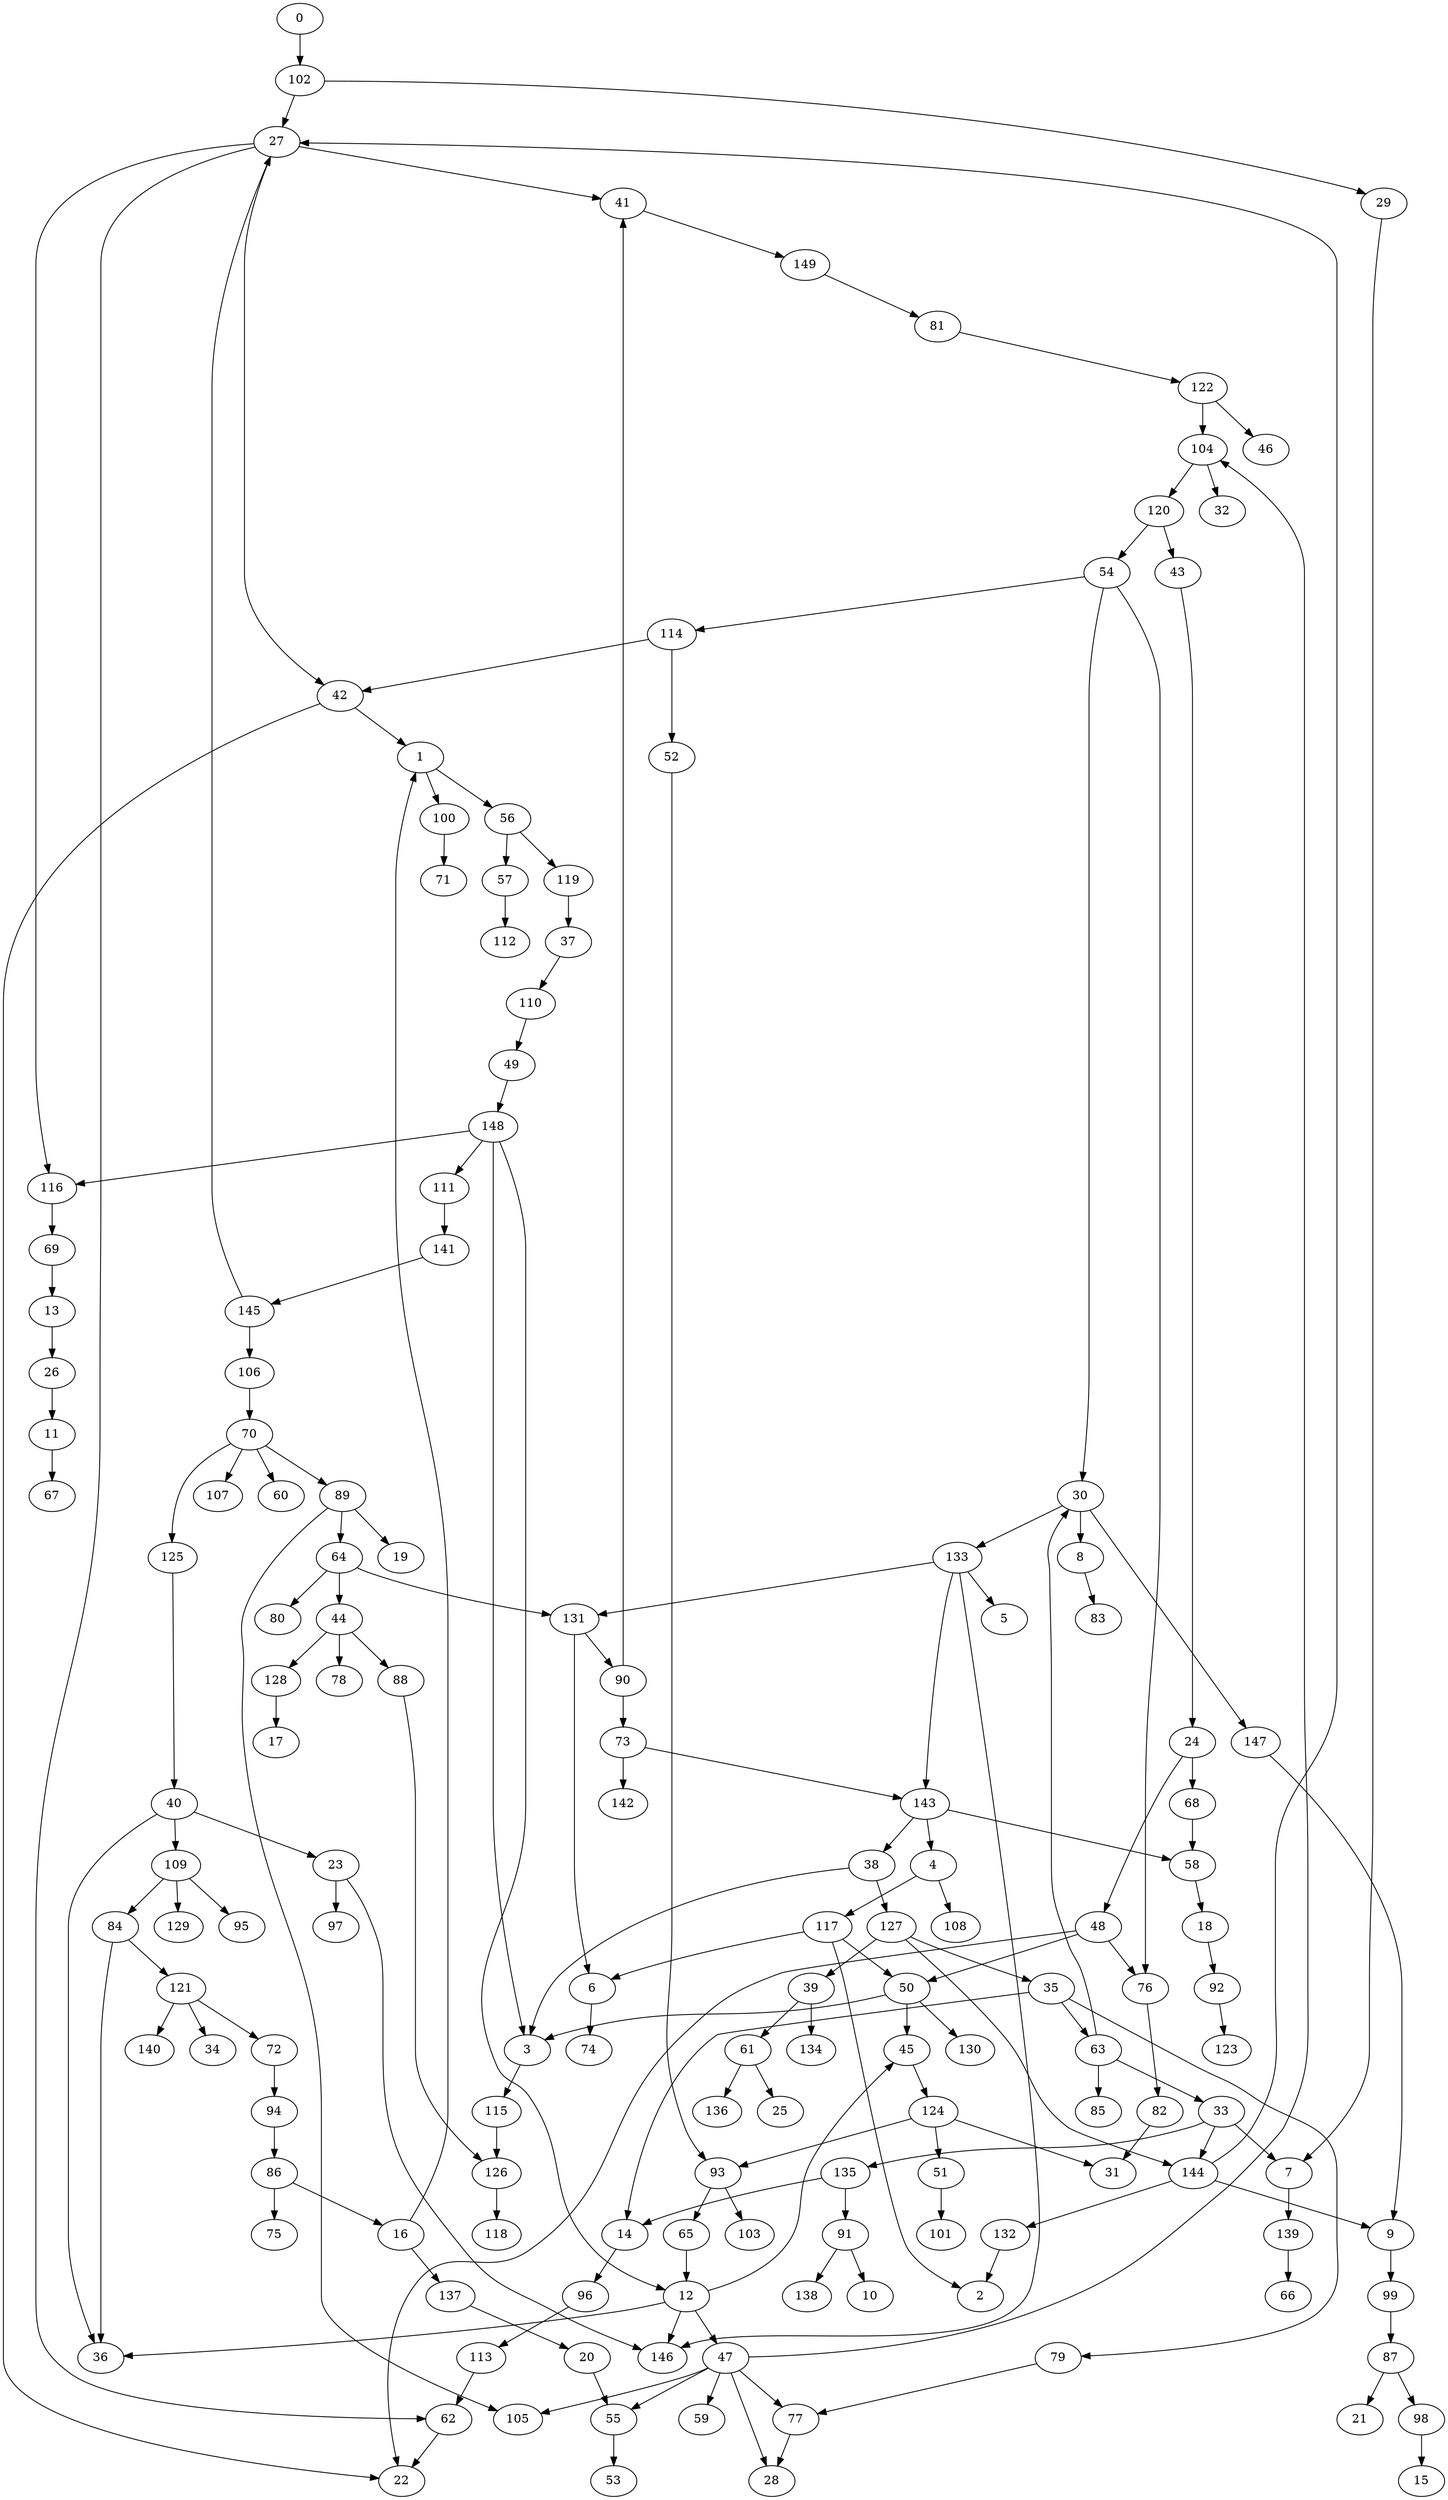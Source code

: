 strict digraph {
	graph [bb="0,0,1623,2916"];
	node [label="\N"];
	0	[height=0.5,
		pos="255,2898",
		width=0.75];
	102	[height=0.5,
		pos="255,2826",
		width=0.75];
	0 -> 102	[pos="e,255,2844.1 255,2879.7 255,2872 255,2862.7 255,2854.1"];
	1	[height=0.5,
		pos="526,2034",
		width=0.75];
	56	[height=0.5,
		pos="490,1962",
		width=0.75];
	1 -> 56	[pos="e,498.3,1979.1 517.65,2016.8 513.29,2008.3 507.85,1997.7 502.96,1988.2"];
	100	[height=0.5,
		pos="562,1962",
		width=0.75];
	1 -> 100	[pos="e,553.7,1979.1 534.35,2016.8 538.71,2008.3 544.15,1997.7 549.04,1988.2"];
	2	[height=0.5,
		pos="935,234",
		width=0.75];
	3	[height=0.5,
		pos="1124,522",
		width=0.75];
	115	[height=0.5,
		pos="1125,450",
		width=0.75];
	3 -> 115	[pos="e,1124.8,468.1 1124.2,503.7 1124.4,495.98 1124.5,486.71 1124.6,478.11"];
	4	[height=0.5,
		pos="1060,738",
		width=0.75];
	108	[height=0.5,
		pos="1124,666",
		width=0.75];
	4 -> 108	[pos="e,1110.4,681.82 1073.6,722.15 1082.3,712.6 1093.8,699.99 1103.7,689.25"];
	117	[height=0.5,
		pos="1052,666",
		width=0.75];
	4 -> 117	[pos="e,1054,684.1 1058,719.7 1057.1,711.98 1056.1,702.71 1055.1,694.11"];
	5	[height=0.5,
		pos="1124,1026",
		width=0.75];
	6	[height=0.5,
		pos="723,594",
		width=0.75];
	74	[height=0.5,
		pos="685,522",
		width=0.75];
	6 -> 74	[pos="e,693.77,539.15 714.19,576.76 709.58,568.28 703.84,557.71 698.68,548.2"];
	7	[height=0.5,
		pos="1261,378",
		width=0.75];
	139	[height=0.5,
		pos="1261,306",
		width=0.75];
	7 -> 139	[pos="e,1261,324.1 1261,359.7 1261,351.98 1261,342.71 1261,334.11"];
	8	[height=0.5,
		pos="1234,1098",
		width=0.75];
	83	[height=0.5,
		pos="1234,1026",
		width=0.75];
	8 -> 83	[pos="e,1234,1044.1 1234,1079.7 1234,1072 1234,1062.7 1234,1054.1"];
	9	[height=0.5,
		pos="609,306",
		width=0.75];
	99	[height=0.5,
		pos="605,234",
		width=0.75];
	9 -> 99	[pos="e,605.98,252.1 608.01,287.7 607.57,279.98 607.04,270.71 606.55,262.11"];
	10	[height=0.5,
		pos="1079,234",
		width=0.75];
	11	[height=0.5,
		pos="169,1242",
		width=0.75];
	67	[height=0.5,
		pos="169,1170",
		width=0.75];
	11 -> 67	[pos="e,169,1188.1 169,1223.7 169,1216 169,1206.7 169,1198.1"];
	12	[height=0.5,
		pos="1261,234",
		width=0.75];
	36	[height=0.5,
		pos="148,162",
		width=0.75];
	12 -> 36	[pos="e,171.88,170.48 1241,221.79 1235.9,219.46 1230.4,217.31 1225,216 1006.5,162.91 436.49,212.23 214,180 203.37,178.46 191.99,175.88 \
181.71,173.18"];
	45	[height=0.5,
		pos="1272,522",
		width=0.75];
	12 -> 45	[pos="e,1291.9,509.44 1287,238.81 1332.3,246.03 1422.5,263.22 1441,288 1469.8,326.44 1462.6,353.14 1441,396 1425.9,426.04 1344.9,477.65 \
1300.7,504.18"];
	47	[height=0.5,
		pos="1160,162",
		width=0.75];
	12 -> 47	[pos="e,1178.2,175.64 1242.9,220.49 1227.2,209.6 1204.3,193.69 1186.5,181.37"];
	146	[height=0.5,
		pos="1088,162",
		width=0.75];
	12 -> 146	[pos="e,1109.2,173.42 1239.8,222.58 1235,220.32 1229.9,218.01 1225,216 1181,197.8 1168,198.2 1124,180 1122.2,179.25 1120.3,178.45 1118.4,\
177.63"];
	13	[height=0.5,
		pos="169,1386",
		width=0.75];
	26	[height=0.5,
		pos="169,1314",
		width=0.75];
	13 -> 26	[pos="e,169,1332.1 169,1367.7 169,1360 169,1350.7 169,1342.1"];
	14	[height=0.5,
		pos="825,306",
		width=0.75];
	96	[height=0.5,
		pos="461,234",
		width=0.75];
	14 -> 96	[pos="e,481.5,246.05 804.5,293.95 799.54,291.66 794.18,289.5 789,288 663.4,251.62 622.6,288.38 497,252 495.06,251.44 493.09,250.78 491.13,\
250.06"];
	15	[height=0.5,
		pos="387,18",
		width=0.75];
	16	[height=0.5,
		pos="461,306",
		width=0.75];
	16 -> 1	[pos="e,548.49,2023.7 465.76,324.01 476.87,362.97 506.16,461.33 540,540 554.3,573.24 557.81,581.97 578,612 636.25,698.66 683.19,698.16 \
729,792 746.74,828.35 748,840.55 748,881 748,1243 748,1243 748,1243 748,1343.9 672,1356.1 672,1457 672,1891 672,1891 672,1891 672,\
1954.3 600.65,1998.5 557.71,2019.4"];
	137	[height=0.5,
		pos="533,234",
		width=0.75];
	16 -> 137	[pos="e,518.2,249.38 475.57,290.83 485.75,280.94 499.52,267.55 511.03,256.36"];
	17	[height=0.5,
		pos="397,882",
		width=0.75];
	18	[height=0.5,
		pos="1402,666",
		width=0.75];
	92	[height=0.5,
		pos="1415,594",
		width=0.75];
	18 -> 92	[pos="e,1411.8,612.28 1405.1,648.05 1406.6,640.35 1408.3,631.03 1409.9,622.36"];
	19	[height=0.5,
		pos="469,1098",
		width=0.75];
	20	[height=0.5,
		pos="826,162",
		width=0.75];
	55	[height=0.5,
		pos="834,90",
		width=0.75];
	20 -> 55	[pos="e,832.05,108.1 827.98,143.7 828.86,135.98 829.92,126.71 830.9,118.11"];
	21	[height=0.5,
		pos="315,90",
		width=0.75];
	22	[height=0.5,
		pos="167,18",
		width=0.75];
	23	[height=0.5,
		pos="385,738",
		width=0.75];
	97	[height=0.5,
		pos="385,666",
		width=0.75];
	23 -> 97	[pos="e,385,684.1 385,719.7 385,711.98 385,702.71 385,694.11"];
	23 -> 146	[pos="e,1062.4,168.46 397.56,722 430.35,681.27 516,564.05 516,451 516,451 516,451 516,377 516,336.03 510.47,316.4 540,288 549.49,278.87 \
932.94,196.19 1052.7,170.55"];
	24	[height=0.5,
		pos="1457,882",
		width=0.75];
	48	[height=0.5,
		pos="1512,666",
		width=0.75];
	24 -> 48	[pos="e,1512.6,684.07 1470.2,865.88 1478.2,855.83 1487.8,841.97 1493,828 1509.7,783.22 1512.6,727.01 1512.7,694.24"];
	68	[height=0.5,
		pos="1457,810",
		width=0.75];
	24 -> 68	[pos="e,1457,828.1 1457,863.7 1457,855.98 1457,846.71 1457,838.11"];
	25	[height=0.5,
		pos="837,450",
		width=0.75];
	26 -> 11	[pos="e,169,1260.1 169,1295.7 169,1288 169,1278.7 169,1270.1"];
	27	[height=0.5,
		pos="228,2754",
		width=0.75];
	41	[height=0.5,
		pos="710,2682",
		width=0.75];
	27 -> 41	[pos="e,683.72,2686.8 254.26,2749.2 335.12,2737.4 580.54,2701.8 673.65,2688.3"];
	42	[height=0.5,
		pos="390,2106",
		width=0.75];
	27 -> 42	[pos="e,373.91,2120.5 222.32,2736 219.18,2725.7 215.59,2712.3 214,2700 211.94,2684.1 211.53,2679.8 214,2664 233.34,2540 300,2520.5 300,\
2395 300,2395 300,2395 300,2249 300,2199.3 339.78,2152.9 366.45,2127.4"];
	62	[height=0.5,
		pos="167,90",
		width=0.75];
	27 -> 62	[pos="e,145.99,101.67 201.85,2749.3 141.96,2739.2 0,2705.2 0,2611 0,2611 0,2611 0,593 5.915e-15,496.4 38,475.6 38,379 38,379 38,379 38,\
233 38,174.51 98.708,129.44 136.83,106.91"];
	116	[height=0.5,
		pos="169,1530",
		width=0.75];
	27 -> 116	[pos="e,165.64,1548 213.7,2738.2 191.69,2713.9 152,2662.7 152,2611 152,2611 152,2611 152,1673 152,1632.7 158.83,1586.4 163.83,1558"];
	28	[height=0.5,
		pos="1123,18",
		width=0.75];
	29	[height=0.5,
		pos="1187,2682",
		width=0.75];
	29 -> 7	[pos="e,1282,389.57 1213.3,2677.5 1302.5,2665 1588,2618.8 1588,2539 1588,2539 1588,2539 1588,881 1588,785.88 1585,762.12 1585,667 1585,\
667 1585,667 1585,593 1585,535.14 1536.9,537.91 1490,504 1454.9,478.64 1344.7,421.53 1291,394.17"];
	30	[height=0.5,
		pos="1179,1170",
		width=0.75];
	30 -> 8	[pos="e,1222.1,1114.2 1190.9,1153.8 1198.2,1144.5 1207.7,1132.5 1215.9,1122.1"];
	133	[height=0.5,
		pos="1069,1098",
		width=0.75];
	30 -> 133	[pos="e,1087.9,1111.1 1159.8,1156.8 1142.3,1145.7 1116.2,1129.1 1096.5,1116.5"];
	147	[height=0.5,
		pos="889,882",
		width=0.75];
	30 -> 147	[pos="e,894.86,899.73 1153,1164.9 1121.6,1158.9 1068.7,1145 1033,1116 962.54,1058.7 917.06,957.21 898.51,909.36"];
	31	[height=0.5,
		pos="1405,378",
		width=0.75];
	32	[height=0.5,
		pos="1356,2322",
		width=0.75];
	33	[height=0.5,
		pos="981,450",
		width=0.75];
	33 -> 7	[pos="e,1240.4,389.87 1001.6,438.13 1006.5,435.84 1011.9,433.63 1017,432 1106.5,403.71 1135.5,424.29 1225,396 1226.9,395.39 1228.9,394.7 \
1230.8,393.95"];
	135	[height=0.5,
		pos="981,378",
		width=0.75];
	33 -> 135	[pos="e,981,396.1 981,431.7 981,423.98 981,414.71 981,406.11"];
	144	[height=0.5,
		pos="647,378",
		width=0.75];
	33 -> 144	[pos="e,667.52,390 960.48,438 955.53,435.71 950.17,433.54 945,432 832.33,398.52 795.67,429.48 683,396 681.06,395.42 679.1,394.76 677.14,\
394.03"];
	34	[height=0.5,
		pos="313,522",
		width=0.75];
	35	[height=0.5,
		pos="835,594",
		width=0.75];
	35 -> 14	[pos="e,813.13,322.62 823.08,577.55 806.56,554.98 777.64,511.01 768,468 756.78,417.97 786.73,362.06 807.35,331.05"];
	63	[height=0.5,
		pos="980,522",
		width=0.75];
	35 -> 63	[pos="e,958.52,533.37 856.4,582.67 880.92,570.83 921.31,551.33 949.22,537.86"];
	79	[height=0.5,
		pos="971,162",
		width=0.75];
	35 -> 79	[pos="e,950.34,173.67 828.93,576.31 820.67,552.61 806.3,507.68 801,468 798.88,452.14 796.99,447.49 801,432 814.77,378.85 838.47,374.08 \
861,324 881.87,277.59 868.72,256.9 899,216 910.24,200.81 927.07,188.09 941.64,178.91"];
	37	[height=0.5,
		pos="490,1818",
		width=0.75];
	110	[height=0.5,
		pos="490,1746",
		width=0.75];
	37 -> 110	[pos="e,490,1764.1 490,1799.7 490,1792 490,1782.7 490,1774.1"];
	38	[height=0.5,
		pos="988,738",
		width=0.75];
	38 -> 3	[pos="e,1108.5,536.87 991.16,720.11 995.11,701.57 1003,671.34 1016,648 1038.9,606.86 1076.9,567.06 1101.2,543.82"];
	127	[height=0.5,
		pos="871,666",
		width=0.75];
	38 -> 127	[pos="e,890.65,678.75 968.42,725.28 949.52,713.98 920.71,696.74 899.31,683.94"];
	39	[height=0.5,
		pos="908,594",
		width=0.75];
	61	[height=0.5,
		pos="908,522",
		width=0.75];
	39 -> 61	[pos="e,908,540.1 908,575.7 908,567.98 908,558.71 908,550.11"];
	134	[height=0.5,
		pos="1052,522",
		width=0.75];
	39 -> 134	[pos="e,1030.7,533.37 929.25,582.67 953.6,570.83 993.72,551.33 1021.4,537.86"];
	40	[height=0.5,
		pos="265,810",
		width=0.75];
	40 -> 23	[pos="e,365.16,750.58 284.82,797.44 304.27,786.09 334.16,768.66 356.23,755.78"];
	40 -> 36	[pos="e,134.46,177.91 239.9,802.84 188.49,788.56 76,748.06 76,667 76,667 76,667 76,305 76,258.86 106.62,212.51 127.92,185.85"];
	109	[height=0.5,
		pos="246,738",
		width=0.75];
	40 -> 109	[pos="e,250.56,755.79 260.4,792.05 258.25,784.14 255.65,774.54 253.24,765.69"];
	149	[height=0.5,
		pos="774,2610",
		width=0.75];
	41 -> 149	[pos="e,760.45,2625.8 723.57,2666.2 732.31,2656.6 743.83,2644 753.66,2633.2"];
	42 -> 1	[pos="e,505.15,2045.7 410.66,2094.4 433.42,2082.7 470.24,2063.7 496.15,2050.4"];
	42 -> 22	[pos="e,143.07,26.704 373.91,2091.5 348.02,2068.2 300,2017.6 300,1963 300,1963 300,1963 300,1889 300,1788.1 224,1775.9 224,1675 224,1675 \
224,1675 224,1241 224,1200.6 215.83,1191 205,1152 201.19,1138.3 38,681.25 38,667 38,667 38,667 38,593 38,496.4 5.915e-15,475.6 0,\
379 0,379 0,379 0,161 0,91.571 84.808,48.984 133.55,30.24"];
	43	[height=0.5,
		pos="1449,2250",
		width=0.75];
	43 -> 24	[pos="e,1456.4,900.05 1450,2232 1451.4,2205.3 1454,2152.1 1454,2107 1454,2107 1454,2107 1454,1025 1454,984.99 1455.2,938.65 1456.1,910.08"];
	44	[height=0.5,
		pos="469,1026",
		width=0.75];
	78	[height=0.5,
		pos="469,954",
		width=0.75];
	44 -> 78	[pos="e,469,972.1 469,1007.7 469,999.98 469,990.71 469,982.11"];
	88	[height=0.5,
		pos="507,810",
		width=0.75];
	44 -> 88	[pos="e,509.92,827.95 482.69,1010.1 490.88,1000.1 500.53,986.22 505,972 519.23,926.72 515.46,870.67 511.31,838.06"];
	128	[height=0.5,
		pos="397,954",
		width=0.75];
	44 -> 128	[pos="e,411.8,969.38 454.43,1010.8 444.25,1000.9 430.48,987.55 418.97,976.36"];
	124	[height=0.5,
		pos="1290,450",
		width=0.75];
	45 -> 124	[pos="e,1285.7,467.79 1276.4,504.05 1278.4,496.14 1280.9,486.54 1283.1,477.69"];
	46	[height=0.5,
		pos="1242,2394",
		width=0.75];
	47 -> 28	[pos="e,1139.2,32.434 1165.7,144.37 1171,126.06 1176.8,96.028 1168,72 1163.6,59.906 1155,48.684 1146.5,39.709"];
	47 -> 55	[pos="e,860.56,93.516 1139.4,150.17 1134.5,147.87 1129.1,145.65 1124,144 1035.4,115.53 926.41,100.77 870.65,94.603"];
	59	[height=0.5,
		pos="1132,90",
		width=0.75];
	47 -> 59	[pos="e,1138.6,107.47 1153.4,144.41 1150.1,136.22 1146.1,126.14 1142.4,116.95"];
	77	[height=0.5,
		pos="1060,90",
		width=0.75];
	47 -> 77	[pos="e,1078.1,103.64 1142.1,148.49 1126.7,137.7 1104.3,121.98 1086.7,109.7"];
	104	[height=0.5,
		pos="1392,2394",
		width=0.75];
	47 -> 104	[pos="e,1415.3,2384.6 1186.2,166.39 1275.7,178.71 1564,224.61 1564,305 1564,379 1564,379 1564,379 1564,477.66 1623,494.34 1623,593 1623,\
667 1623,667 1623,667 1623,767.49 1550,780.51 1550,881 1550,2251 1550,2251 1550,2251 1550,2317.8 1470.9,2361.2 1424.6,2380.8"];
	105	[height=0.5,
		pos="624,90",
		width=0.75];
	47 -> 105	[pos="e,650.53,93.564 1139.5,149.88 1134.6,147.6 1129.2,145.46 1124,144 1101.7,137.74 772.21,105.38 660.63,94.544"];
	48 -> 22	[pos="e,193.48,21.85 1521,648.8 1543.7,606.08 1602,486.23 1602,379 1602,379 1602,379 1602,161 1602,16.247 790.36,65.959 351,36 299.88,\
32.514 240.92,26.76 203.8,22.925"];
	50	[height=0.5,
		pos="1272,594",
		width=0.75];
	48 -> 50	[pos="e,1296.4,602.12 1487.7,657.9 1444.7,645.38 1355.4,619.32 1306.2,604.99"];
	76	[height=0.5,
		pos="1492,594",
		width=0.75];
	48 -> 76	[pos="e,1496.8,611.79 1507.2,648.05 1504.9,640.14 1502.2,630.54 1499.6,621.69"];
	49	[height=0.5,
		pos="490,1674",
		width=0.75];
	148	[height=0.5,
		pos="490,1602",
		width=0.75];
	49 -> 148	[pos="e,490,1620.1 490,1655.7 490,1648 490,1638.7 490,1630.1"];
	50 -> 3	[pos="e,1145.5,533.19 1250.5,582.82 1225.3,570.9 1183.3,551.06 1154.7,537.52"];
	50 -> 45	[pos="e,1272,540.1 1272,575.7 1272,567.98 1272,558.71 1272,550.11"];
	130	[height=0.5,
		pos="1344,522",
		width=0.75];
	50 -> 130	[pos="e,1329.2,537.38 1286.6,578.83 1296.7,568.94 1310.5,555.55 1322,544.36"];
	51	[height=0.5,
		pos="1189,378",
		width=0.75];
	101	[height=0.5,
		pos="1189,306",
		width=0.75];
	51 -> 101	[pos="e,1189,324.1 1189,359.7 1189,351.98 1189,342.71 1189,334.11"];
	52	[height=0.5,
		pos="1309,2034",
		width=0.75];
	93	[height=0.5,
		pos="1333,378",
		width=0.75];
	52 -> 93	[pos="e,1341.4,395.43 1312.4,2016 1317.3,1989.5 1326,1936.4 1326,1891 1326,1891 1326,1891 1326,1601 1326,1505.4 1347,1482.6 1347,1387 \
1347,1387 1347,1387 1347,737 1347,684.71 1389.4,555.45 1380,504 1373.5,468.15 1357.3,429.22 1345.7,404.49"];
	53	[height=0.5,
		pos="834,18",
		width=0.75];
	54	[height=0.5,
		pos="1374,2250",
		width=0.75];
	54 -> 30	[pos="e,1199.9,1181.5 1372,2232 1369.1,2205.4 1364,2152.2 1364,2107 1364,2107 1364,2107 1364,1601 1364,1502.8 1309,1485.2 1309,1387 1309,\
1387 1309,1387 1309,1313 1309,1253.9 1247,1208.7 1208.6,1186.4"];
	54 -> 76	[pos="e,1487,612.16 1379.5,2232.2 1387.7,2205.8 1402,2153 1402,2107 1402,2107 1402,2107 1402,881 1402,840.55 1408.1,830.32 1421,792 1426.7,\
775.24 1431.4,772.42 1438,756 1456.7,709.6 1474.3,654 1484.1,621.76"];
	114	[height=0.5,
		pos="1309,2178",
		width=0.75];
	54 -> 114	[pos="e,1322.8,2193.8 1360.2,2234.2 1351.3,2224.6 1339.6,2212 1329.7,2201.2"];
	55 -> 53	[pos="e,834,36.104 834,71.697 834,63.983 834,54.712 834,46.112"];
	57	[height=0.5,
		pos="418,1890",
		width=0.75];
	56 -> 57	[pos="e,432.8,1905.4 475.43,1946.8 465.25,1936.9 451.48,1923.5 439.97,1912.4"];
	119	[height=0.5,
		pos="490,1890",
		width=0.75];
	56 -> 119	[pos="e,490,1908.1 490,1943.7 490,1936 490,1926.7 490,1918.1"];
	112	[height=0.5,
		pos="418,1818",
		width=0.75];
	57 -> 112	[pos="e,418,1836.1 418,1871.7 418,1864 418,1854.7 418,1846.1"];
	58	[height=0.5,
		pos="1402,738",
		width=0.75];
	58 -> 18	[pos="e,1402,684.1 1402,719.7 1402,711.98 1402,702.71 1402,694.11"];
	60	[height=0.5,
		pos="505,1170",
		width=0.75];
	61 -> 25	[pos="e,851.69,465.49 893.29,506.5 883.39,496.73 870.16,483.69 859.01,472.7"];
	136	[height=0.5,
		pos="909,450",
		width=0.75];
	61 -> 136	[pos="e,908.76,468.1 908.25,503.7 908.36,495.98 908.49,486.71 908.61,478.11"];
	62 -> 22	[pos="e,167,36.104 167,71.697 167,63.983 167,54.712 167,46.112"];
	63 -> 30	[pos="e,1179,1152 1000,534.33 1042.4,558.72 1139.1,616.56 1160,648 1182.4,681.67 1179,696.55 1179,737 1179,1027 1179,1027 1179,1027 1179,\
1067 1179,1113.3 1179,1141.9"];
	63 -> 33	[pos="e,980.76,468.1 980.25,503.7 980.36,495.98 980.49,486.71 980.61,478.11"];
	85	[height=0.5,
		pos="1053,450",
		width=0.75];
	63 -> 85	[pos="e,1038.2,465.14 994.77,506.83 1005.2,496.87 1019.2,483.37 1031,472.14"];
	64	[height=0.5,
		pos="397,1098",
		width=0.75];
	64 -> 44	[pos="e,454.2,1041.4 411.57,1082.8 421.75,1072.9 435.52,1059.5 447.03,1048.4"];
	80	[height=0.5,
		pos="397,1026",
		width=0.75];
	64 -> 80	[pos="e,397,1044.1 397,1079.7 397,1072 397,1062.7 397,1054.1"];
	131	[height=0.5,
		pos="655,1026",
		width=0.75];
	64 -> 131	[pos="e,629.2,1031.4 417.63,1086.4 422.58,1084.1 427.91,1081.8 433,1080 497.03,1057.5 574.75,1041.4 619.18,1033.2"];
	65	[height=0.5,
		pos="1405,306",
		width=0.75];
	65 -> 12	[pos="e,1282.3,245.37 1383.8,294.67 1359.4,282.83 1319.3,263.33 1291.6,249.86"];
	66	[height=0.5,
		pos="1189,234",
		width=0.75];
	68 -> 58	[pos="e,1413.9,754.16 1445.1,793.81 1437.8,784.55 1428.3,772.52 1420.1,762.09"];
	69	[height=0.5,
		pos="169,1458",
		width=0.75];
	69 -> 13	[pos="e,169,1404.1 169,1439.7 169,1432 169,1422.7 169,1414.1"];
	70	[height=0.5,
		pos="379,1242",
		width=0.75];
	70 -> 60	[pos="e,484.81,1182.2 399.24,1229.8 420,1218.2 452.48,1200.2 475.98,1187.1"];
	89	[height=0.5,
		pos="361,1170",
		width=0.75];
	70 -> 89	[pos="e,365.32,1187.8 374.64,1224.1 372.61,1216.1 370.14,1206.5 367.86,1197.7"];
	107	[height=0.5,
		pos="433,1170",
		width=0.75];
	70 -> 107	[pos="e,421.05,1186.5 390.98,1225.5 397.98,1216.4 406.94,1204.8 414.79,1194.6"];
	125	[height=0.5,
		pos="278,954",
		width=0.75];
	70 -> 125	[pos="e,278.09,972.25 361.19,1228.2 349.09,1218.5 333.77,1204.2 325,1188 288.38,1120.5 280.17,1028 278.41,982.49"];
	71	[height=0.5,
		pos="562,1890",
		width=0.75];
	72	[height=0.5,
		pos="385,522",
		width=0.75];
	94	[height=0.5,
		pos="385,450",
		width=0.75];
	72 -> 94	[pos="e,385,468.1 385,503.7 385,495.98 385,486.71 385,478.11"];
	73	[height=0.5,
		pos="693,882",
		width=0.75];
	142	[height=0.5,
		pos="693,810",
		width=0.75];
	73 -> 142	[pos="e,693,828.1 693,863.7 693,855.98 693,846.71 693,838.11"];
	143	[height=0.5,
		pos="1031,810",
		width=0.75];
	73 -> 143	[pos="e,1005.3,816.32 718.4,875.74 777.99,863.4 926.84,832.57 995.4,818.37"];
	75	[height=0.5,
		pos="351,306",
		width=0.75];
	82	[height=0.5,
		pos="1509,450",
		width=0.75];
	76 -> 82	[pos="e,1506.9,468.19 1494.1,575.87 1496.9,551.67 1502.3,507.21 1505.7,478.39"];
	77 -> 28	[pos="e,1109.7,33.824 1073.4,74.155 1081.9,64.689 1093.1,52.238 1102.7,41.563"];
	79 -> 77	[pos="e,1043,104.35 987.74,147.83 1001.1,137.34 1020,122.49 1035.1,110.6"];
	81	[height=0.5,
		pos="930,2538",
		width=0.75];
	122	[height=0.5,
		pos="1242,2466",
		width=0.75];
	81 -> 122	[pos="e,1216.5,2472.7 955.27,2531.3 1010.6,2518.9 1142.8,2489.2 1206.5,2475"];
	82 -> 31	[pos="e,1423.4,391.41 1490.4,436.49 1474.1,425.54 1450.3,409.49 1431.9,397.14"];
	84	[height=0.5,
		pos="169,666",
		width=0.75];
	84 -> 36	[pos="e,148,180.05 166.17,647.86 160.44,611.62 148,524.54 148,451 148,451 148,451 148,305 148,265 148,218.65 148,190.08"];
	121	[height=0.5,
		pos="277,594",
		width=0.75];
	84 -> 121	[pos="e,258.4,607.05 187.81,652.81 205,641.67 230.62,625.06 249.99,612.5"];
	86	[height=0.5,
		pos="385,378",
		width=0.75];
	86 -> 16	[pos="e,445.64,321.14 400.38,362.83 411.2,352.87 425.86,339.37 438.05,328.14"];
	86 -> 75	[pos="e,359.08,323.63 377.11,360.76 373.1,352.49 368.11,342.23 363.58,332.9"];
	87	[height=0.5,
		pos="351,162",
		width=0.75];
	87 -> 21	[pos="e,323.3,107.15 342.65,144.76 338.29,136.28 332.85,125.71 327.96,116.2"];
	98	[height=0.5,
		pos="387,90",
		width=0.75];
	87 -> 98	[pos="e,378.7,107.15 359.35,144.76 363.71,136.28 369.15,125.71 374.04,116.2"];
	126	[height=0.5,
		pos="719,378",
		width=0.75];
	88 -> 126	[pos="e,707.05,394.31 522.59,794.94 547.13,771.19 592,720.44 592,667 592,667 592,667 592,593 592,550.89 665.64,448.83 700.77,402.53"];
	89 -> 19	[pos="e,450.4,1111.1 379.81,1156.8 397,1145.7 422.62,1129.1 441.99,1116.5"];
	89 -> 64	[pos="e,388.7,1115.1 369.35,1152.8 373.71,1144.3 379.15,1133.7 384.04,1124.2"];
	89 -> 105	[pos="e,599.37,97.92 357.25,1152 351.71,1125.5 342,1072.5 342,1027 342,1027 342,1027 342,953 342,912.55 346.8,901.87 361,864 380.28,812.59 \
407.03,809.1 421,756 424.82,741.49 417.69,229.1 425,216 460.36,152.59 542.71,116.94 589.64,101.09"];
	90	[height=0.5,
		pos="693,954",
		width=0.75];
	90 -> 41	[pos="e,710,2664 696.36,971.97 701.31,998.52 710,1051.6 710,1097 710,2539 710,2539 710,2539 710,2579 710,2625.3 710,2653.9"];
	90 -> 73	[pos="e,693,900.1 693,935.7 693,927.98 693,918.71 693,910.11"];
	91	[height=0.5,
		pos="1079,306",
		width=0.75];
	91 -> 10	[pos="e,1079,252.1 1079,287.7 1079,279.98 1079,270.71 1079,262.11"];
	138	[height=0.5,
		pos="1007,234",
		width=0.75];
	91 -> 138	[pos="e,1021.8,249.38 1064.4,290.83 1054.3,280.94 1040.5,267.55 1029,256.36"];
	123	[height=0.5,
		pos="1454,522",
		width=0.75];
	92 -> 123	[pos="e,1445,539.15 1424,576.76 1428.8,568.19 1434.8,557.49 1440.1,547.9"];
	93 -> 65	[pos="e,1390.2,321.38 1347.6,362.83 1357.7,352.94 1371.5,339.55 1383,328.36"];
	103	[height=0.5,
		pos="1333,306",
		width=0.75];
	93 -> 103	[pos="e,1333,324.1 1333,359.7 1333,351.98 1333,342.71 1333,334.11"];
	94 -> 86	[pos="e,385,396.1 385,431.7 385,423.98 385,414.71 385,406.11"];
	95	[height=0.5,
		pos="313,666",
		width=0.75];
	113	[height=0.5,
		pos="250,162",
		width=0.75];
	96 -> 113	[pos="e,273.71,170.86 437.21,225.11 399.59,212.63 326.27,188.3 283.4,174.08"];
	98 -> 15	[pos="e,387,36.104 387,71.697 387,63.983 387,54.712 387,46.112"];
	99 -> 87	[pos="e,377,167.55 584.36,222.38 579.41,220.08 574.08,217.8 569,216 506.45,193.88 430.62,177.73 386.88,169.4"];
	100 -> 71	[pos="e,562,1908.1 562,1943.7 562,1936 562,1926.7 562,1918.1"];
	102 -> 27	[pos="e,234.54,2772 248.6,2808.4 245.49,2800.3 241.67,2790.4 238.17,2781.4"];
	102 -> 29	[pos="e,1160.8,2687 281.39,2821 413.02,2800.9 998.24,2711.8 1150.6,2688.5"];
	104 -> 32	[pos="e,1364.3,2339.1 1383.7,2376.8 1379.3,2368.3 1373.9,2357.7 1369,2348.2"];
	120	[height=0.5,
		pos="1428,2322",
		width=0.75];
	104 -> 120	[pos="e,1419.7,2339.1 1400.3,2376.8 1404.7,2368.3 1410.1,2357.7 1415,2348.2"];
	106	[height=0.5,
		pos="379,1314",
		width=0.75];
	106 -> 70	[pos="e,379,1260.1 379,1295.7 379,1288 379,1278.7 379,1270.1"];
	109 -> 84	[pos="e,184.3,680.91 230.42,722.83 219.39,712.81 204.41,699.19 192.01,687.92"];
	109 -> 95	[pos="e,299.14,681.49 259.88,722.5 269.14,712.83 281.47,699.94 291.93,689.02"];
	129	[height=0.5,
		pos="241,666",
		width=0.75];
	109 -> 129	[pos="e,242.22,684.1 244.76,719.7 244.21,711.98 243.55,702.71 242.94,694.11"];
	110 -> 49	[pos="e,490,1692.1 490,1727.7 490,1720 490,1710.7 490,1702.1"];
	111	[height=0.5,
		pos="471,1530",
		width=0.75];
	141	[height=0.5,
		pos="399,1458",
		width=0.75];
	111 -> 141	[pos="e,413.8,1473.4 456.43,1514.8 446.25,1504.9 432.48,1491.5 420.97,1480.4"];
	113 -> 62	[pos="e,183.08,104.56 233.6,147.17 221.36,136.85 204.45,122.58 190.73,111.01"];
	114 -> 42	[pos="e,417.01,2109.1 1282,2174.9 1150.7,2164.9 579.15,2121.4 427.21,2109.8"];
	114 -> 52	[pos="e,1309,2052.2 1309,2159.9 1309,2135.7 1309,2091.2 1309,2062.4"];
	115 -> 126	[pos="e,746.06,380.12 1104.5,438.02 1099.5,435.73 1094.2,433.55 1089,432 970.72,396.48 823.81,384.48 756.21,380.66"];
	116 -> 69	[pos="e,169,1476.1 169,1511.7 169,1504 169,1494.7 169,1486.1"];
	117 -> 2	[pos="e,950.86,248.79 1069.2,651.93 1094.7,631.39 1141.5,588.79 1160,540 1177.1,495.13 1180.9,475.69 1161,432 1160.7,431.24 1016.7,306.05 \
958.76,255.66"];
	117 -> 6	[pos="e,748.31,600.75 1026.5,659.77 980.81,650.39 882.12,630 799,612 785.65,609.11 771.01,605.85 758.17,602.97"];
	117 -> 50	[pos="e,1246.9,600.87 1073.1,654.36 1077.9,652.11 1083.1,649.85 1088,648 1138.7,628.85 1199.5,612.58 1237,603.3"];
	118	[height=0.5,
		pos="753,306",
		width=0.75];
	119 -> 37	[pos="e,490,1836.1 490,1871.7 490,1864 490,1854.7 490,1846.1"];
	120 -> 43	[pos="e,1444,2267.8 1433.1,2304.1 1435.5,2296.1 1438.4,2286.3 1441.1,2277.4"];
	120 -> 54	[pos="e,1386,2266.5 1416,2305.5 1409,2296.4 1400.1,2284.8 1392.2,2274.6"];
	121 -> 34	[pos="e,304.7,539.15 285.35,576.76 289.71,568.28 295.15,557.71 300.04,548.2"];
	121 -> 72	[pos="e,366.4,535.05 295.81,580.81 313,569.67 338.62,553.06 357.99,540.5"];
	140	[height=0.5,
		pos="241,522",
		width=0.75];
	121 -> 140	[pos="e,249.3,539.15 268.65,576.76 264.29,568.28 258.85,557.71 253.96,548.2"];
	122 -> 46	[pos="e,1242,2412.1 1242,2447.7 1242,2440 1242,2430.7 1242,2422.1"];
	122 -> 104	[pos="e,1370.5,2405 1263.5,2455 1289.1,2443 1332.1,2422.9 1361.2,2409.4"];
	124 -> 31	[pos="e,1385.7,390.75 1309.2,437.28 1327.7,426.03 1355.9,408.89 1376.9,396.11"];
	124 -> 51	[pos="e,1207.2,391.64 1271.9,436.49 1256.2,425.6 1233.3,409.69 1215.5,397.37"];
	124 -> 93	[pos="e,1323.3,394.82 1299.8,433.12 1305.1,424.34 1312,413.26 1318,403.42"];
	125 -> 40	[pos="e,266.57,828.19 276.43,935.87 274.22,911.67 270.15,867.21 267.51,838.39"];
	126 -> 118	[pos="e,744.92,323.63 726.89,360.76 730.9,352.49 735.89,342.23 740.42,332.9"];
	127 -> 35	[pos="e,843.3,611.15 862.65,648.76 858.29,640.28 852.85,629.71 847.96,620.2"];
	127 -> 39	[pos="e,899.46,611.15 879.58,648.76 884.06,640.28 889.65,629.71 894.68,620.2"];
	127 -> 144	[pos="e,656.39,394.96 851.48,653.38 836.09,643.6 814.67,628.58 799,612 766.06,577.15 692.77,456.17 661.54,403.65"];
	128 -> 17	[pos="e,397,900.1 397,935.7 397,927.98 397,918.71 397,910.11"];
	131 -> 6	[pos="e,715.52,611.41 653.33,1007.9 649.93,969.12 643.64,871.79 657,792 667.62,728.59 695.45,657.98 711.37,620.93"];
	131 -> 90	[pos="e,684.23,971.15 663.81,1008.8 668.42,1000.3 674.16,989.71 679.32,980.2"];
	132	[height=0.5,
		pos="681,306",
		width=0.75];
	132 -> 2	[pos="e,909,239.55 701.64,294.38 706.59,292.08 711.92,289.8 717,288 779.55,265.88 855.38,249.73 899.12,241.4"];
	133 -> 5	[pos="e,1112.1,1042.2 1080.9,1081.8 1088.2,1072.5 1097.7,1060.5 1105.9,1050.1"];
	133 -> 131	[pos="e,680.89,1031.4 1043.1,1092.6 971.88,1080.6 772.91,1046.9 690.97,1033.1"];
	133 -> 143	[pos="e,1031.8,828.08 1063.8,1080 1060.8,1069.6 1057.2,1056.2 1055,1044 1041.5,970.24 1035,881.87 1032.4,838.19"];
	133 -> 146	[pos="e,1097.7,179.21 1072.6,1079.9 1076.4,1062 1082.6,1033 1088,1008 1143.2,754.63 1265.2,677.28 1181,432 1174.4,412.83 1161.5,414.39 \
1153,396 1118.6,321.84 1142.2,293.09 1115,216 1111.7,206.56 1107,196.67 1102.5,188.03"];
	135 -> 14	[pos="e,846.76,316.76 959.31,367.27 932.49,355.23 886.66,334.67 856.1,320.95"];
	135 -> 91	[pos="e,1061.1,319.76 998.97,364.16 1014,353.41 1035.7,337.91 1052.7,325.76"];
	137 -> 20	[pos="e,799.56,166.34 553.59,222.25 558.55,219.95 563.89,217.71 569,216 645.45,190.47 738.97,174.92 789.46,167.74"];
	139 -> 66	[pos="e,1203.8,249.38 1246.4,290.83 1236.3,280.94 1222.5,267.55 1211,256.36"];
	145	[height=0.5,
		pos="379,1386",
		width=0.75];
	141 -> 145	[pos="e,383.8,1403.8 394.16,1440.1 391.9,1432.1 389.15,1422.5 386.63,1413.7"];
	143 -> 4	[pos="e,1053.2,755.47 1037.9,792.41 1041.3,784.22 1045.4,774.14 1049.2,764.95"];
	143 -> 38	[pos="e,997.72,754.82 1021.2,793.12 1015.9,784.34 1009,773.26 1003,763.42"];
	143 -> 58	[pos="e,1376.4,743.83 1056.8,804.13 1121.6,791.9 1291.6,759.84 1366.1,745.77"];
	144 -> 9	[pos="e,617.77,323.15 638.19,360.76 633.58,352.28 627.84,341.71 622.68,332.2"];
	144 -> 27	[pos="e,226.56,2735.8 625.7,389.14 586.22,407.54 498.62,446.5 421,468 327.21,493.97 284.73,448.19 205,504 137.66,551.14 114,582.81 114,\
665 114,1819 114,1819 114,1819 114,1922.7 207,1929.3 207,2033 207,2323 207,2323 207,2323 207,2475.2 220.29,2657.4 225.73,2725.5"];
	144 -> 132	[pos="e,672.92,323.63 654.89,360.76 658.9,352.49 663.89,342.23 668.42,332.9"];
	145 -> 27	[pos="e,233.39,2736 359.42,1398.5 326.11,1419.7 262,1468.5 262,1529 262,2395 262,2395 262,2395 262,2530.8 263.89,2565.9 242,2700 240.58,\
2708.7 238.36,2718 236.11,2726.4"];
	145 -> 106	[pos="e,379,1332.1 379,1367.7 379,1360 379,1350.7 379,1342.1"];
	147 -> 9	[pos="e,608.2,324.16 874.81,866.6 832.15,822.35 704.63,682.65 649,540 624.95,478.33 620.25,461.54 611,396 608.1,375.47 607.69,352.02 607.96,\
334.34"];
	148 -> 3	[pos="e,1103.5,534.18 503.54,1586.1 524.4,1561.5 562,1510.1 562,1459 562,1459 562,1459 562,1025 562,921.43 607.41,642.28 687,576 755.75,\
518.75 1001.7,563.46 1088,540 1090,539.47 1091.9,538.84 1093.9,538.14"];
	148 -> 12	[pos="e,1240.9,246.13 509.16,1588.7 540.68,1566.7 600,1517.6 600,1459 600,1459 600,1459 600,1025 600,832.8 554,787.2 554,595 554,595 554,\
595 554,377 554,336.55 542.27,314.3 573,288 628.13,240.83 1154.7,269.82 1225,252 1227.2,251.45 1229.4,250.76 1231.6,249.99"];
	148 -> 111	[pos="e,475.56,1547.8 485.4,1584.1 483.25,1576.1 480.65,1566.5 478.24,1557.7"];
	148 -> 116	[pos="e,194.52,1536.6 464.81,1595.5 407.99,1583.1 269.73,1553 204.36,1538.7"];
	149 -> 81	[pos="e,908.24,2548.8 795.69,2599.3 822.51,2587.2 868.34,2566.7 898.9,2553"];
}
